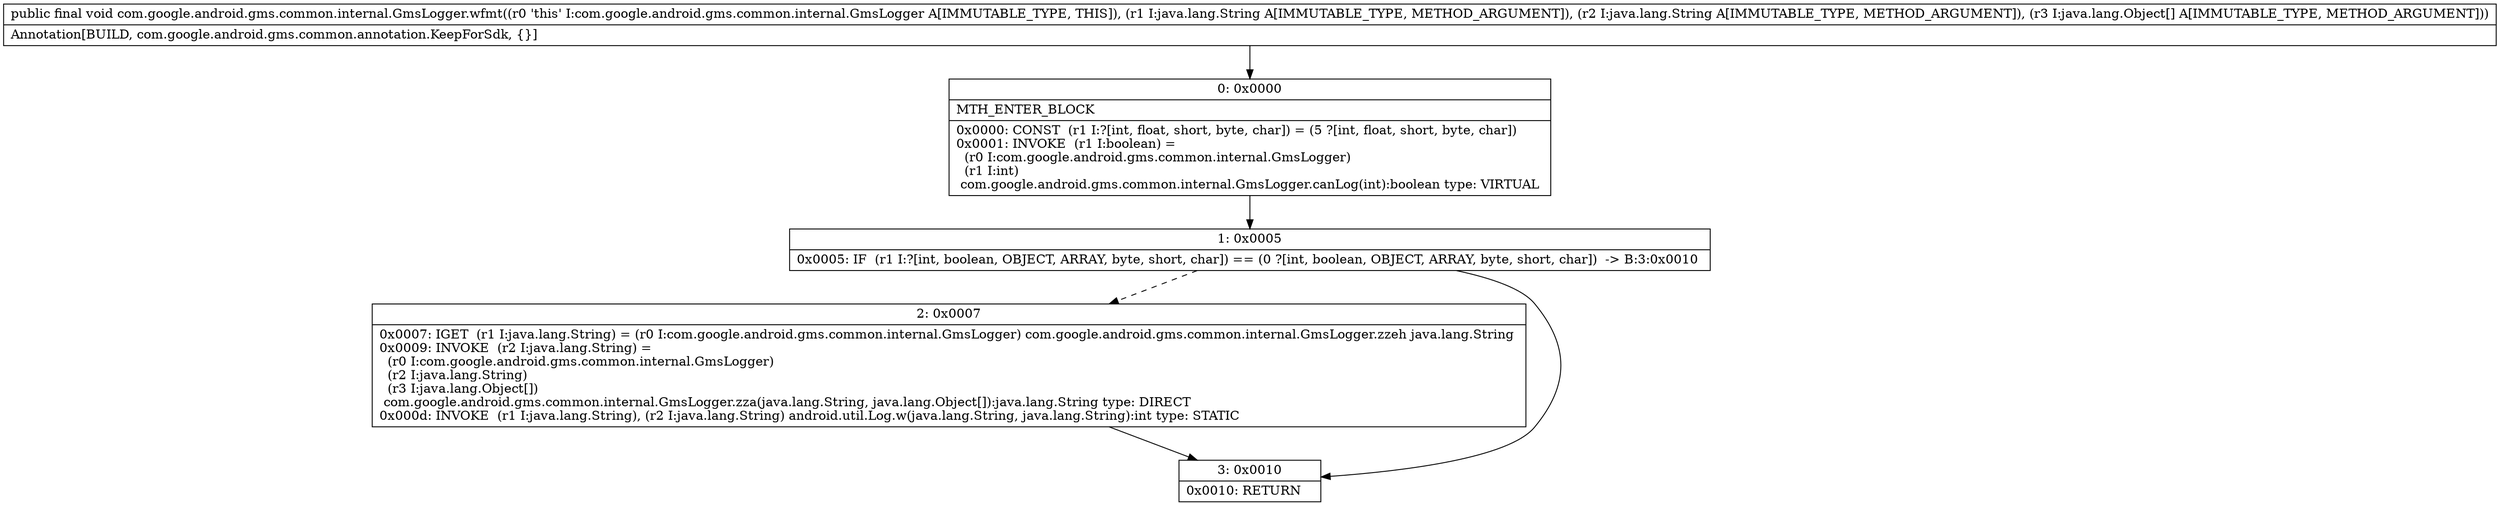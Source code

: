 digraph "CFG forcom.google.android.gms.common.internal.GmsLogger.wfmt(Ljava\/lang\/String;Ljava\/lang\/String;[Ljava\/lang\/Object;)V" {
Node_0 [shape=record,label="{0\:\ 0x0000|MTH_ENTER_BLOCK\l|0x0000: CONST  (r1 I:?[int, float, short, byte, char]) = (5 ?[int, float, short, byte, char]) \l0x0001: INVOKE  (r1 I:boolean) = \l  (r0 I:com.google.android.gms.common.internal.GmsLogger)\l  (r1 I:int)\l com.google.android.gms.common.internal.GmsLogger.canLog(int):boolean type: VIRTUAL \l}"];
Node_1 [shape=record,label="{1\:\ 0x0005|0x0005: IF  (r1 I:?[int, boolean, OBJECT, ARRAY, byte, short, char]) == (0 ?[int, boolean, OBJECT, ARRAY, byte, short, char])  \-\> B:3:0x0010 \l}"];
Node_2 [shape=record,label="{2\:\ 0x0007|0x0007: IGET  (r1 I:java.lang.String) = (r0 I:com.google.android.gms.common.internal.GmsLogger) com.google.android.gms.common.internal.GmsLogger.zzeh java.lang.String \l0x0009: INVOKE  (r2 I:java.lang.String) = \l  (r0 I:com.google.android.gms.common.internal.GmsLogger)\l  (r2 I:java.lang.String)\l  (r3 I:java.lang.Object[])\l com.google.android.gms.common.internal.GmsLogger.zza(java.lang.String, java.lang.Object[]):java.lang.String type: DIRECT \l0x000d: INVOKE  (r1 I:java.lang.String), (r2 I:java.lang.String) android.util.Log.w(java.lang.String, java.lang.String):int type: STATIC \l}"];
Node_3 [shape=record,label="{3\:\ 0x0010|0x0010: RETURN   \l}"];
MethodNode[shape=record,label="{public final void com.google.android.gms.common.internal.GmsLogger.wfmt((r0 'this' I:com.google.android.gms.common.internal.GmsLogger A[IMMUTABLE_TYPE, THIS]), (r1 I:java.lang.String A[IMMUTABLE_TYPE, METHOD_ARGUMENT]), (r2 I:java.lang.String A[IMMUTABLE_TYPE, METHOD_ARGUMENT]), (r3 I:java.lang.Object[] A[IMMUTABLE_TYPE, METHOD_ARGUMENT]))  | Annotation[BUILD, com.google.android.gms.common.annotation.KeepForSdk, \{\}]\l}"];
MethodNode -> Node_0;
Node_0 -> Node_1;
Node_1 -> Node_2[style=dashed];
Node_1 -> Node_3;
Node_2 -> Node_3;
}

